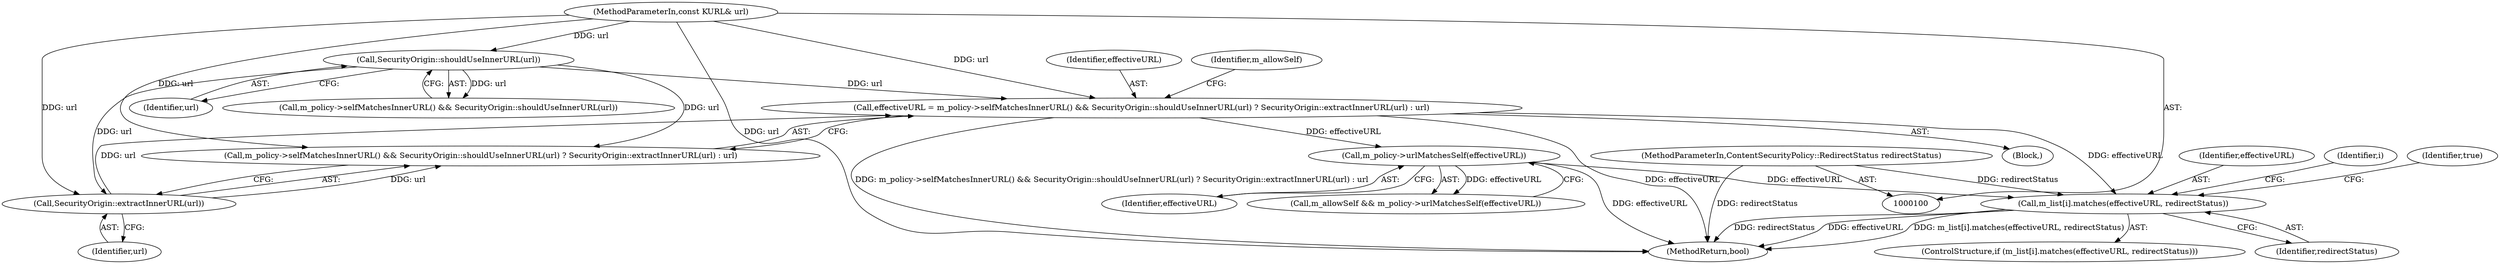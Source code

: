 digraph "1_Chrome_5d0e9f824e05523e03dabc0e341b9f8f17a72bb0@del" {
"1000138" [label="(Call,m_list[i].matches(effectiveURL, redirectStatus))"];
"1000109" [label="(Call,effectiveURL = m_policy->selfMatchesInnerURL() && SecurityOrigin::shouldUseInnerURL(url) ? SecurityOrigin::extractInnerURL(url) : url)"];
"1000116" [label="(Call,SecurityOrigin::extractInnerURL(url))"];
"1000114" [label="(Call,SecurityOrigin::shouldUseInnerURL(url))"];
"1000101" [label="(MethodParameterIn,const KURL& url)"];
"1000122" [label="(Call,m_policy->urlMatchesSelf(effectiveURL))"];
"1000102" [label="(MethodParameterIn,ContentSecurityPolicy::RedirectStatus redirectStatus)"];
"1000103" [label="(Block,)"];
"1000145" [label="(MethodReturn,bool)"];
"1000139" [label="(Identifier,effectiveURL)"];
"1000111" [label="(Call,m_policy->selfMatchesInnerURL() && SecurityOrigin::shouldUseInnerURL(url) ? SecurityOrigin::extractInnerURL(url) : url)"];
"1000135" [label="(Identifier,i)"];
"1000110" [label="(Identifier,effectiveURL)"];
"1000116" [label="(Call,SecurityOrigin::extractInnerURL(url))"];
"1000137" [label="(ControlStructure,if (m_list[i].matches(effectiveURL, redirectStatus)))"];
"1000115" [label="(Identifier,url)"];
"1000142" [label="(Identifier,true)"];
"1000117" [label="(Identifier,url)"];
"1000140" [label="(Identifier,redirectStatus)"];
"1000138" [label="(Call,m_list[i].matches(effectiveURL, redirectStatus))"];
"1000122" [label="(Call,m_policy->urlMatchesSelf(effectiveURL))"];
"1000121" [label="(Identifier,m_allowSelf)"];
"1000101" [label="(MethodParameterIn,const KURL& url)"];
"1000120" [label="(Call,m_allowSelf && m_policy->urlMatchesSelf(effectiveURL))"];
"1000102" [label="(MethodParameterIn,ContentSecurityPolicy::RedirectStatus redirectStatus)"];
"1000114" [label="(Call,SecurityOrigin::shouldUseInnerURL(url))"];
"1000123" [label="(Identifier,effectiveURL)"];
"1000109" [label="(Call,effectiveURL = m_policy->selfMatchesInnerURL() && SecurityOrigin::shouldUseInnerURL(url) ? SecurityOrigin::extractInnerURL(url) : url)"];
"1000112" [label="(Call,m_policy->selfMatchesInnerURL() && SecurityOrigin::shouldUseInnerURL(url))"];
"1000138" -> "1000137"  [label="AST: "];
"1000138" -> "1000140"  [label="CFG: "];
"1000139" -> "1000138"  [label="AST: "];
"1000140" -> "1000138"  [label="AST: "];
"1000142" -> "1000138"  [label="CFG: "];
"1000135" -> "1000138"  [label="CFG: "];
"1000138" -> "1000145"  [label="DDG: redirectStatus"];
"1000138" -> "1000145"  [label="DDG: effectiveURL"];
"1000138" -> "1000145"  [label="DDG: m_list[i].matches(effectiveURL, redirectStatus)"];
"1000109" -> "1000138"  [label="DDG: effectiveURL"];
"1000122" -> "1000138"  [label="DDG: effectiveURL"];
"1000102" -> "1000138"  [label="DDG: redirectStatus"];
"1000109" -> "1000103"  [label="AST: "];
"1000109" -> "1000111"  [label="CFG: "];
"1000110" -> "1000109"  [label="AST: "];
"1000111" -> "1000109"  [label="AST: "];
"1000121" -> "1000109"  [label="CFG: "];
"1000109" -> "1000145"  [label="DDG: effectiveURL"];
"1000109" -> "1000145"  [label="DDG: m_policy->selfMatchesInnerURL() && SecurityOrigin::shouldUseInnerURL(url) ? SecurityOrigin::extractInnerURL(url) : url"];
"1000116" -> "1000109"  [label="DDG: url"];
"1000114" -> "1000109"  [label="DDG: url"];
"1000101" -> "1000109"  [label="DDG: url"];
"1000109" -> "1000122"  [label="DDG: effectiveURL"];
"1000116" -> "1000111"  [label="AST: "];
"1000116" -> "1000117"  [label="CFG: "];
"1000117" -> "1000116"  [label="AST: "];
"1000111" -> "1000116"  [label="CFG: "];
"1000116" -> "1000111"  [label="DDG: url"];
"1000114" -> "1000116"  [label="DDG: url"];
"1000101" -> "1000116"  [label="DDG: url"];
"1000114" -> "1000112"  [label="AST: "];
"1000114" -> "1000115"  [label="CFG: "];
"1000115" -> "1000114"  [label="AST: "];
"1000112" -> "1000114"  [label="CFG: "];
"1000114" -> "1000112"  [label="DDG: url"];
"1000101" -> "1000114"  [label="DDG: url"];
"1000114" -> "1000111"  [label="DDG: url"];
"1000101" -> "1000100"  [label="AST: "];
"1000101" -> "1000145"  [label="DDG: url"];
"1000101" -> "1000111"  [label="DDG: url"];
"1000122" -> "1000120"  [label="AST: "];
"1000122" -> "1000123"  [label="CFG: "];
"1000123" -> "1000122"  [label="AST: "];
"1000120" -> "1000122"  [label="CFG: "];
"1000122" -> "1000145"  [label="DDG: effectiveURL"];
"1000122" -> "1000120"  [label="DDG: effectiveURL"];
"1000102" -> "1000100"  [label="AST: "];
"1000102" -> "1000145"  [label="DDG: redirectStatus"];
}
